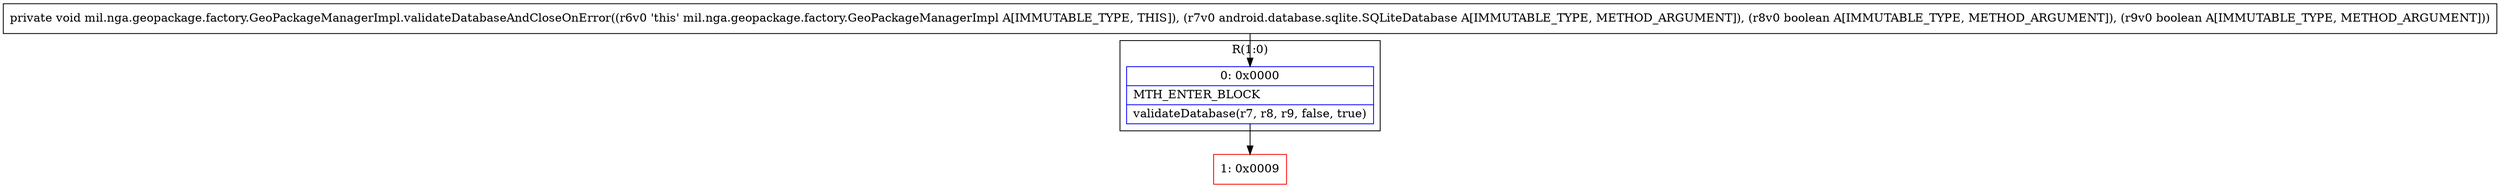 digraph "CFG formil.nga.geopackage.factory.GeoPackageManagerImpl.validateDatabaseAndCloseOnError(Landroid\/database\/sqlite\/SQLiteDatabase;ZZ)V" {
subgraph cluster_Region_1594234761 {
label = "R(1:0)";
node [shape=record,color=blue];
Node_0 [shape=record,label="{0\:\ 0x0000|MTH_ENTER_BLOCK\l|validateDatabase(r7, r8, r9, false, true)\l}"];
}
Node_1 [shape=record,color=red,label="{1\:\ 0x0009}"];
MethodNode[shape=record,label="{private void mil.nga.geopackage.factory.GeoPackageManagerImpl.validateDatabaseAndCloseOnError((r6v0 'this' mil.nga.geopackage.factory.GeoPackageManagerImpl A[IMMUTABLE_TYPE, THIS]), (r7v0 android.database.sqlite.SQLiteDatabase A[IMMUTABLE_TYPE, METHOD_ARGUMENT]), (r8v0 boolean A[IMMUTABLE_TYPE, METHOD_ARGUMENT]), (r9v0 boolean A[IMMUTABLE_TYPE, METHOD_ARGUMENT])) }"];
MethodNode -> Node_0;
Node_0 -> Node_1;
}

